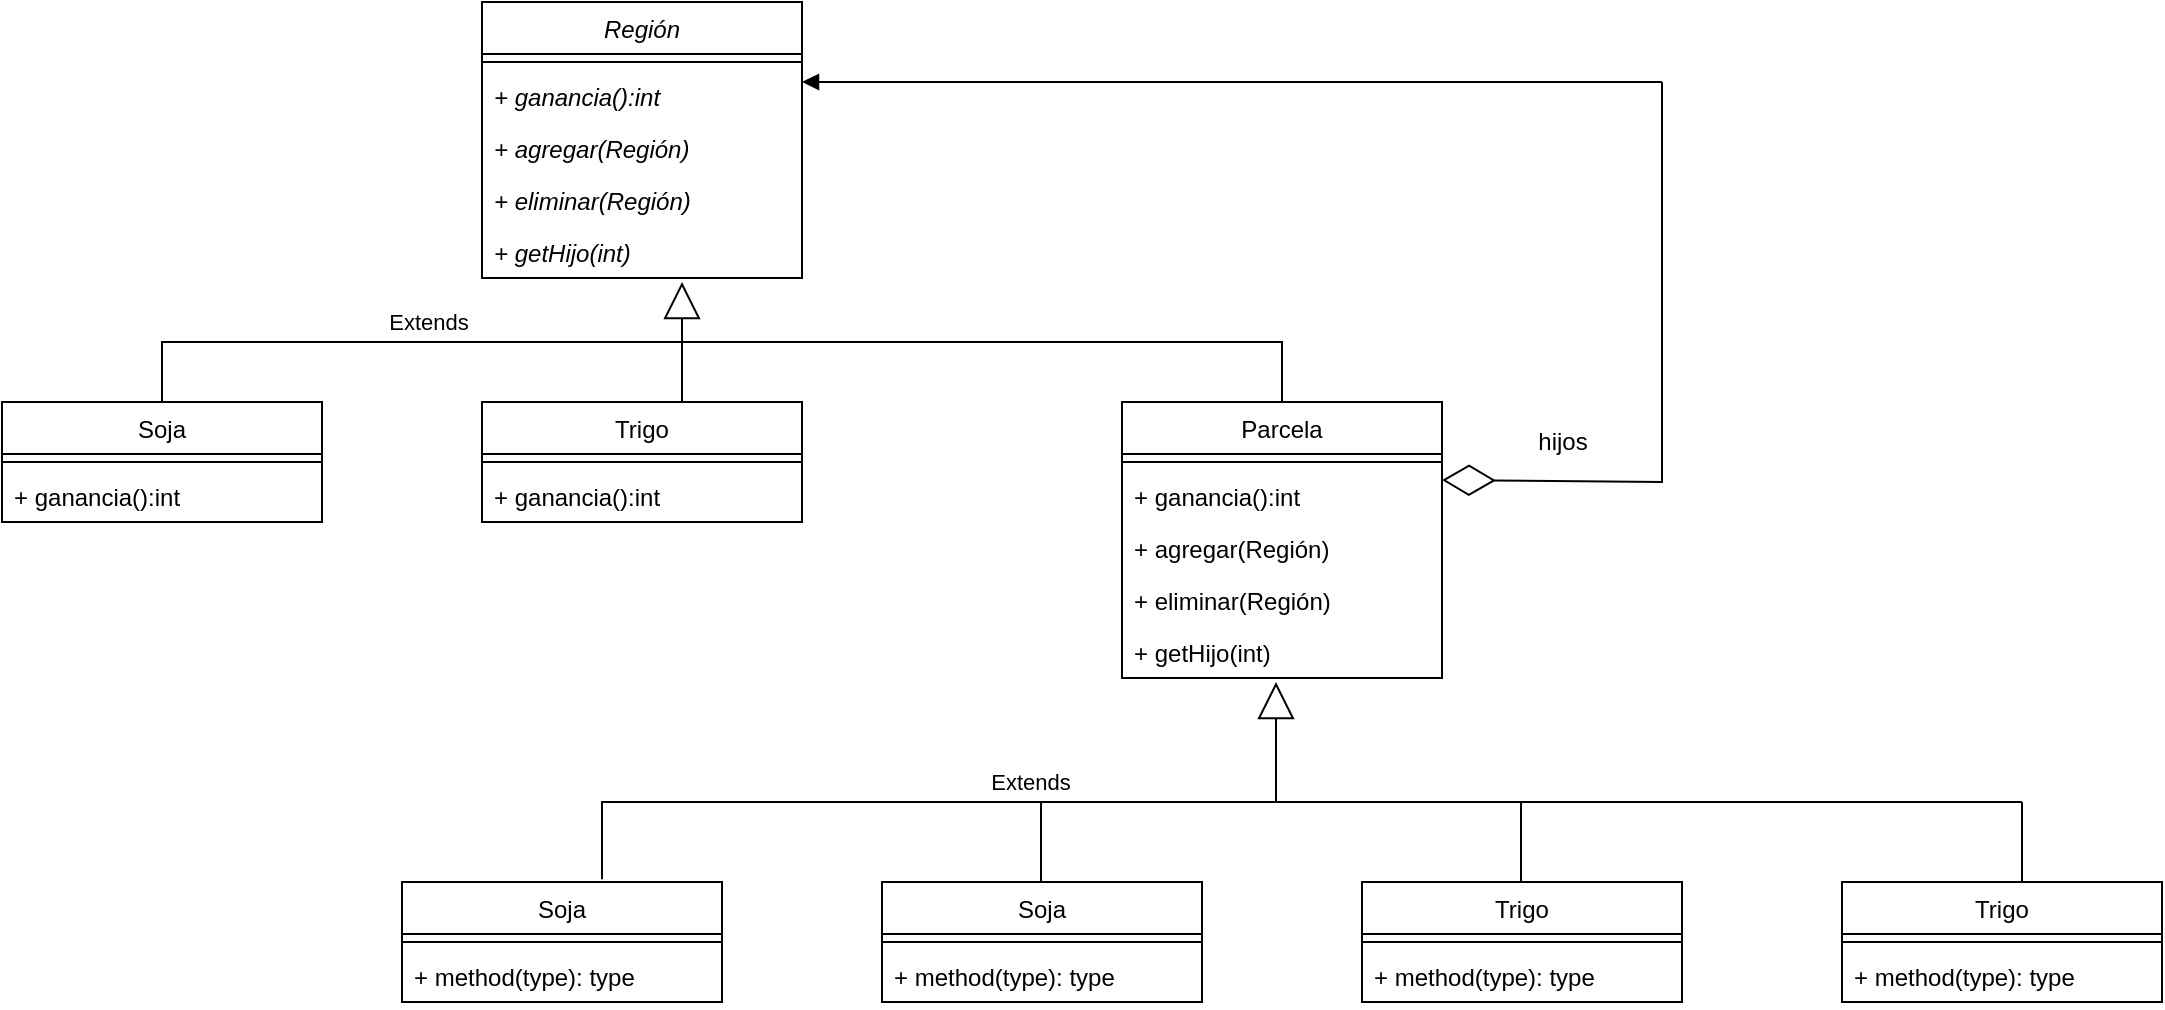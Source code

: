 <mxfile version="20.4.0" type="github">
  <diagram id="C5RBs43oDa-KdzZeNtuy" name="Page-1">
    <mxGraphModel dx="1240" dy="643" grid="1" gridSize="10" guides="1" tooltips="1" connect="1" arrows="1" fold="1" page="1" pageScale="1" pageWidth="827" pageHeight="1169" math="0" shadow="0">
      <root>
        <mxCell id="WIyWlLk6GJQsqaUBKTNV-0" />
        <mxCell id="WIyWlLk6GJQsqaUBKTNV-1" parent="WIyWlLk6GJQsqaUBKTNV-0" />
        <mxCell id="POkYeywjtGOvQX3Wc1Kp-1" value="Región" style="swimlane;fontStyle=2;align=center;verticalAlign=top;childLayout=stackLayout;horizontal=1;startSize=26;horizontalStack=0;resizeParent=1;resizeParentMax=0;resizeLast=0;collapsible=1;marginBottom=0;" vertex="1" parent="WIyWlLk6GJQsqaUBKTNV-1">
          <mxGeometry x="280" width="160" height="138" as="geometry" />
        </mxCell>
        <mxCell id="POkYeywjtGOvQX3Wc1Kp-3" value="" style="line;strokeWidth=1;fillColor=none;align=left;verticalAlign=middle;spacingTop=-1;spacingLeft=3;spacingRight=3;rotatable=0;labelPosition=right;points=[];portConstraint=eastwest;strokeColor=inherit;" vertex="1" parent="POkYeywjtGOvQX3Wc1Kp-1">
          <mxGeometry y="26" width="160" height="8" as="geometry" />
        </mxCell>
        <mxCell id="POkYeywjtGOvQX3Wc1Kp-4" value="+ ganancia():int" style="text;strokeColor=none;fillColor=none;align=left;verticalAlign=top;spacingLeft=4;spacingRight=4;overflow=hidden;rotatable=0;points=[[0,0.5],[1,0.5]];portConstraint=eastwest;fontStyle=2" vertex="1" parent="POkYeywjtGOvQX3Wc1Kp-1">
          <mxGeometry y="34" width="160" height="26" as="geometry" />
        </mxCell>
        <mxCell id="POkYeywjtGOvQX3Wc1Kp-59" value="+ agregar(Región)" style="text;strokeColor=none;fillColor=none;align=left;verticalAlign=top;spacingLeft=4;spacingRight=4;overflow=hidden;rotatable=0;points=[[0,0.5],[1,0.5]];portConstraint=eastwest;fontStyle=2" vertex="1" parent="POkYeywjtGOvQX3Wc1Kp-1">
          <mxGeometry y="60" width="160" height="26" as="geometry" />
        </mxCell>
        <mxCell id="POkYeywjtGOvQX3Wc1Kp-60" value="+ eliminar(Región)" style="text;strokeColor=none;fillColor=none;align=left;verticalAlign=top;spacingLeft=4;spacingRight=4;overflow=hidden;rotatable=0;points=[[0,0.5],[1,0.5]];portConstraint=eastwest;fontStyle=2" vertex="1" parent="POkYeywjtGOvQX3Wc1Kp-1">
          <mxGeometry y="86" width="160" height="26" as="geometry" />
        </mxCell>
        <mxCell id="POkYeywjtGOvQX3Wc1Kp-66" value="+ getHijo(int)" style="text;strokeColor=none;fillColor=none;align=left;verticalAlign=top;spacingLeft=4;spacingRight=4;overflow=hidden;rotatable=0;points=[[0,0.5],[1,0.5]];portConstraint=eastwest;fontStyle=2" vertex="1" parent="POkYeywjtGOvQX3Wc1Kp-1">
          <mxGeometry y="112" width="160" height="26" as="geometry" />
        </mxCell>
        <mxCell id="POkYeywjtGOvQX3Wc1Kp-5" value="Soja" style="swimlane;fontStyle=0;align=center;verticalAlign=top;childLayout=stackLayout;horizontal=1;startSize=26;horizontalStack=0;resizeParent=1;resizeParentMax=0;resizeLast=0;collapsible=1;marginBottom=0;" vertex="1" parent="WIyWlLk6GJQsqaUBKTNV-1">
          <mxGeometry x="40" y="200" width="160" height="60" as="geometry" />
        </mxCell>
        <mxCell id="POkYeywjtGOvQX3Wc1Kp-7" value="" style="line;strokeWidth=1;fillColor=none;align=left;verticalAlign=middle;spacingTop=-1;spacingLeft=3;spacingRight=3;rotatable=0;labelPosition=right;points=[];portConstraint=eastwest;strokeColor=inherit;" vertex="1" parent="POkYeywjtGOvQX3Wc1Kp-5">
          <mxGeometry y="26" width="160" height="8" as="geometry" />
        </mxCell>
        <mxCell id="POkYeywjtGOvQX3Wc1Kp-61" value="+ ganancia():int" style="text;strokeColor=none;fillColor=none;align=left;verticalAlign=top;spacingLeft=4;spacingRight=4;overflow=hidden;rotatable=0;points=[[0,0.5],[1,0.5]];portConstraint=eastwest;fontStyle=0" vertex="1" parent="POkYeywjtGOvQX3Wc1Kp-5">
          <mxGeometry y="34" width="160" height="26" as="geometry" />
        </mxCell>
        <mxCell id="POkYeywjtGOvQX3Wc1Kp-9" value="Trigo" style="swimlane;fontStyle=0;align=center;verticalAlign=top;childLayout=stackLayout;horizontal=1;startSize=26;horizontalStack=0;resizeParent=1;resizeParentMax=0;resizeLast=0;collapsible=1;marginBottom=0;" vertex="1" parent="WIyWlLk6GJQsqaUBKTNV-1">
          <mxGeometry x="280" y="200" width="160" height="60" as="geometry" />
        </mxCell>
        <mxCell id="POkYeywjtGOvQX3Wc1Kp-11" value="" style="line;strokeWidth=1;fillColor=none;align=left;verticalAlign=middle;spacingTop=-1;spacingLeft=3;spacingRight=3;rotatable=0;labelPosition=right;points=[];portConstraint=eastwest;strokeColor=inherit;" vertex="1" parent="POkYeywjtGOvQX3Wc1Kp-9">
          <mxGeometry y="26" width="160" height="8" as="geometry" />
        </mxCell>
        <mxCell id="POkYeywjtGOvQX3Wc1Kp-62" value="+ ganancia():int" style="text;strokeColor=none;fillColor=none;align=left;verticalAlign=top;spacingLeft=4;spacingRight=4;overflow=hidden;rotatable=0;points=[[0,0.5],[1,0.5]];portConstraint=eastwest;fontStyle=0" vertex="1" parent="POkYeywjtGOvQX3Wc1Kp-9">
          <mxGeometry y="34" width="160" height="26" as="geometry" />
        </mxCell>
        <mxCell id="POkYeywjtGOvQX3Wc1Kp-13" value="Parcela" style="swimlane;fontStyle=0;align=center;verticalAlign=top;childLayout=stackLayout;horizontal=1;startSize=26;horizontalStack=0;resizeParent=1;resizeParentMax=0;resizeLast=0;collapsible=1;marginBottom=0;" vertex="1" parent="WIyWlLk6GJQsqaUBKTNV-1">
          <mxGeometry x="600" y="200" width="160" height="138" as="geometry" />
        </mxCell>
        <mxCell id="POkYeywjtGOvQX3Wc1Kp-15" value="" style="line;strokeWidth=1;fillColor=none;align=left;verticalAlign=middle;spacingTop=-1;spacingLeft=3;spacingRight=3;rotatable=0;labelPosition=right;points=[];portConstraint=eastwest;strokeColor=inherit;" vertex="1" parent="POkYeywjtGOvQX3Wc1Kp-13">
          <mxGeometry y="26" width="160" height="8" as="geometry" />
        </mxCell>
        <mxCell id="POkYeywjtGOvQX3Wc1Kp-63" value="+ ganancia():int" style="text;strokeColor=none;fillColor=none;align=left;verticalAlign=top;spacingLeft=4;spacingRight=4;overflow=hidden;rotatable=0;points=[[0,0.5],[1,0.5]];portConstraint=eastwest;fontStyle=0" vertex="1" parent="POkYeywjtGOvQX3Wc1Kp-13">
          <mxGeometry y="34" width="160" height="26" as="geometry" />
        </mxCell>
        <mxCell id="POkYeywjtGOvQX3Wc1Kp-64" value="+ agregar(Región)" style="text;strokeColor=none;fillColor=none;align=left;verticalAlign=top;spacingLeft=4;spacingRight=4;overflow=hidden;rotatable=0;points=[[0,0.5],[1,0.5]];portConstraint=eastwest;fontStyle=0" vertex="1" parent="POkYeywjtGOvQX3Wc1Kp-13">
          <mxGeometry y="60" width="160" height="26" as="geometry" />
        </mxCell>
        <mxCell id="POkYeywjtGOvQX3Wc1Kp-67" value="+ eliminar(Región)" style="text;strokeColor=none;fillColor=none;align=left;verticalAlign=top;spacingLeft=4;spacingRight=4;overflow=hidden;rotatable=0;points=[[0,0.5],[1,0.5]];portConstraint=eastwest;fontStyle=0" vertex="1" parent="POkYeywjtGOvQX3Wc1Kp-13">
          <mxGeometry y="86" width="160" height="26" as="geometry" />
        </mxCell>
        <mxCell id="POkYeywjtGOvQX3Wc1Kp-65" value="+ getHijo(int)" style="text;strokeColor=none;fillColor=none;align=left;verticalAlign=top;spacingLeft=4;spacingRight=4;overflow=hidden;rotatable=0;points=[[0,0.5],[1,0.5]];portConstraint=eastwest;fontStyle=0" vertex="1" parent="POkYeywjtGOvQX3Wc1Kp-13">
          <mxGeometry y="112" width="160" height="26" as="geometry" />
        </mxCell>
        <mxCell id="POkYeywjtGOvQX3Wc1Kp-21" value="Soja" style="swimlane;fontStyle=0;align=center;verticalAlign=top;childLayout=stackLayout;horizontal=1;startSize=26;horizontalStack=0;resizeParent=1;resizeParentMax=0;resizeLast=0;collapsible=1;marginBottom=0;" vertex="1" parent="WIyWlLk6GJQsqaUBKTNV-1">
          <mxGeometry x="240" y="440" width="160" height="60" as="geometry" />
        </mxCell>
        <mxCell id="POkYeywjtGOvQX3Wc1Kp-23" value="" style="line;strokeWidth=1;fillColor=none;align=left;verticalAlign=middle;spacingTop=-1;spacingLeft=3;spacingRight=3;rotatable=0;labelPosition=right;points=[];portConstraint=eastwest;strokeColor=inherit;" vertex="1" parent="POkYeywjtGOvQX3Wc1Kp-21">
          <mxGeometry y="26" width="160" height="8" as="geometry" />
        </mxCell>
        <mxCell id="POkYeywjtGOvQX3Wc1Kp-24" value="+ method(type): type" style="text;strokeColor=none;fillColor=none;align=left;verticalAlign=top;spacingLeft=4;spacingRight=4;overflow=hidden;rotatable=0;points=[[0,0.5],[1,0.5]];portConstraint=eastwest;" vertex="1" parent="POkYeywjtGOvQX3Wc1Kp-21">
          <mxGeometry y="34" width="160" height="26" as="geometry" />
        </mxCell>
        <mxCell id="POkYeywjtGOvQX3Wc1Kp-25" value="Soja" style="swimlane;fontStyle=0;align=center;verticalAlign=top;childLayout=stackLayout;horizontal=1;startSize=26;horizontalStack=0;resizeParent=1;resizeParentMax=0;resizeLast=0;collapsible=1;marginBottom=0;" vertex="1" parent="WIyWlLk6GJQsqaUBKTNV-1">
          <mxGeometry x="480" y="440" width="160" height="60" as="geometry" />
        </mxCell>
        <mxCell id="POkYeywjtGOvQX3Wc1Kp-27" value="" style="line;strokeWidth=1;fillColor=none;align=left;verticalAlign=middle;spacingTop=-1;spacingLeft=3;spacingRight=3;rotatable=0;labelPosition=right;points=[];portConstraint=eastwest;strokeColor=inherit;" vertex="1" parent="POkYeywjtGOvQX3Wc1Kp-25">
          <mxGeometry y="26" width="160" height="8" as="geometry" />
        </mxCell>
        <mxCell id="POkYeywjtGOvQX3Wc1Kp-28" value="+ method(type): type" style="text;strokeColor=none;fillColor=none;align=left;verticalAlign=top;spacingLeft=4;spacingRight=4;overflow=hidden;rotatable=0;points=[[0,0.5],[1,0.5]];portConstraint=eastwest;" vertex="1" parent="POkYeywjtGOvQX3Wc1Kp-25">
          <mxGeometry y="34" width="160" height="26" as="geometry" />
        </mxCell>
        <mxCell id="POkYeywjtGOvQX3Wc1Kp-29" value="Trigo" style="swimlane;fontStyle=0;align=center;verticalAlign=top;childLayout=stackLayout;horizontal=1;startSize=26;horizontalStack=0;resizeParent=1;resizeParentMax=0;resizeLast=0;collapsible=1;marginBottom=0;" vertex="1" parent="WIyWlLk6GJQsqaUBKTNV-1">
          <mxGeometry x="720" y="440" width="160" height="60" as="geometry" />
        </mxCell>
        <mxCell id="POkYeywjtGOvQX3Wc1Kp-31" value="" style="line;strokeWidth=1;fillColor=none;align=left;verticalAlign=middle;spacingTop=-1;spacingLeft=3;spacingRight=3;rotatable=0;labelPosition=right;points=[];portConstraint=eastwest;strokeColor=inherit;" vertex="1" parent="POkYeywjtGOvQX3Wc1Kp-29">
          <mxGeometry y="26" width="160" height="8" as="geometry" />
        </mxCell>
        <mxCell id="POkYeywjtGOvQX3Wc1Kp-32" value="+ method(type): type" style="text;strokeColor=none;fillColor=none;align=left;verticalAlign=top;spacingLeft=4;spacingRight=4;overflow=hidden;rotatable=0;points=[[0,0.5],[1,0.5]];portConstraint=eastwest;" vertex="1" parent="POkYeywjtGOvQX3Wc1Kp-29">
          <mxGeometry y="34" width="160" height="26" as="geometry" />
        </mxCell>
        <mxCell id="POkYeywjtGOvQX3Wc1Kp-33" value="Trigo" style="swimlane;fontStyle=0;align=center;verticalAlign=top;childLayout=stackLayout;horizontal=1;startSize=26;horizontalStack=0;resizeParent=1;resizeParentMax=0;resizeLast=0;collapsible=1;marginBottom=0;" vertex="1" parent="WIyWlLk6GJQsqaUBKTNV-1">
          <mxGeometry x="960" y="440" width="160" height="60" as="geometry" />
        </mxCell>
        <mxCell id="POkYeywjtGOvQX3Wc1Kp-35" value="" style="line;strokeWidth=1;fillColor=none;align=left;verticalAlign=middle;spacingTop=-1;spacingLeft=3;spacingRight=3;rotatable=0;labelPosition=right;points=[];portConstraint=eastwest;strokeColor=inherit;" vertex="1" parent="POkYeywjtGOvQX3Wc1Kp-33">
          <mxGeometry y="26" width="160" height="8" as="geometry" />
        </mxCell>
        <mxCell id="POkYeywjtGOvQX3Wc1Kp-36" value="+ method(type): type" style="text;strokeColor=none;fillColor=none;align=left;verticalAlign=top;spacingLeft=4;spacingRight=4;overflow=hidden;rotatable=0;points=[[0,0.5],[1,0.5]];portConstraint=eastwest;" vertex="1" parent="POkYeywjtGOvQX3Wc1Kp-33">
          <mxGeometry y="34" width="160" height="26" as="geometry" />
        </mxCell>
        <mxCell id="POkYeywjtGOvQX3Wc1Kp-37" value="Extends" style="endArrow=block;endSize=16;endFill=0;html=1;rounded=0;exitX=0.625;exitY=-0.023;exitDx=0;exitDy=0;exitPerimeter=0;" edge="1" parent="WIyWlLk6GJQsqaUBKTNV-1" source="POkYeywjtGOvQX3Wc1Kp-21">
          <mxGeometry x="0.16" y="10" width="160" relative="1" as="geometry">
            <mxPoint x="340" y="350" as="sourcePoint" />
            <mxPoint x="677" y="340" as="targetPoint" />
            <Array as="points">
              <mxPoint x="340" y="400" />
              <mxPoint x="550" y="400" />
              <mxPoint x="677" y="400" />
            </Array>
            <mxPoint as="offset" />
          </mxGeometry>
        </mxCell>
        <mxCell id="POkYeywjtGOvQX3Wc1Kp-39" value="" style="endArrow=none;html=1;edgeStyle=orthogonalEdgeStyle;rounded=0;" edge="1" parent="WIyWlLk6GJQsqaUBKTNV-1">
          <mxGeometry relative="1" as="geometry">
            <mxPoint x="670" y="400" as="sourcePoint" />
            <mxPoint x="1050" y="400" as="targetPoint" />
            <Array as="points">
              <mxPoint x="770" y="400" />
              <mxPoint x="770" y="400" />
            </Array>
          </mxGeometry>
        </mxCell>
        <mxCell id="POkYeywjtGOvQX3Wc1Kp-45" value="" style="endArrow=none;html=1;edgeStyle=orthogonalEdgeStyle;rounded=0;" edge="1" parent="WIyWlLk6GJQsqaUBKTNV-1">
          <mxGeometry relative="1" as="geometry">
            <mxPoint x="559.5" y="400" as="sourcePoint" />
            <mxPoint x="559.5" y="440" as="targetPoint" />
            <Array as="points">
              <mxPoint x="559.5" y="410" />
              <mxPoint x="559.5" y="410" />
            </Array>
          </mxGeometry>
        </mxCell>
        <mxCell id="POkYeywjtGOvQX3Wc1Kp-48" value="" style="endArrow=none;html=1;edgeStyle=orthogonalEdgeStyle;rounded=0;" edge="1" parent="WIyWlLk6GJQsqaUBKTNV-1">
          <mxGeometry relative="1" as="geometry">
            <mxPoint x="799.5" y="400" as="sourcePoint" />
            <mxPoint x="799.5" y="440" as="targetPoint" />
            <Array as="points">
              <mxPoint x="799.5" y="410" />
              <mxPoint x="799.5" y="410" />
            </Array>
          </mxGeometry>
        </mxCell>
        <mxCell id="POkYeywjtGOvQX3Wc1Kp-49" value="" style="endArrow=none;html=1;edgeStyle=orthogonalEdgeStyle;rounded=0;" edge="1" parent="WIyWlLk6GJQsqaUBKTNV-1">
          <mxGeometry relative="1" as="geometry">
            <mxPoint x="1050" y="400" as="sourcePoint" />
            <mxPoint x="1050" y="440" as="targetPoint" />
            <Array as="points">
              <mxPoint x="1050" y="410" />
              <mxPoint x="1050" y="410" />
            </Array>
          </mxGeometry>
        </mxCell>
        <mxCell id="POkYeywjtGOvQX3Wc1Kp-50" value="" style="endArrow=diamondThin;endFill=0;endSize=24;html=1;rounded=0;entryX=1;entryY=0.5;entryDx=0;entryDy=0;" edge="1" parent="WIyWlLk6GJQsqaUBKTNV-1">
          <mxGeometry width="160" relative="1" as="geometry">
            <mxPoint x="870" y="50" as="sourcePoint" />
            <mxPoint x="760" y="239" as="targetPoint" />
            <Array as="points">
              <mxPoint x="870" y="40" />
              <mxPoint x="870" y="50" />
              <mxPoint x="870" y="240" />
            </Array>
          </mxGeometry>
        </mxCell>
        <mxCell id="POkYeywjtGOvQX3Wc1Kp-53" value="" style="html=1;verticalAlign=bottom;endArrow=block;rounded=0;" edge="1" parent="WIyWlLk6GJQsqaUBKTNV-1">
          <mxGeometry width="80" relative="1" as="geometry">
            <mxPoint x="870" y="40" as="sourcePoint" />
            <mxPoint x="440" y="40" as="targetPoint" />
          </mxGeometry>
        </mxCell>
        <mxCell id="POkYeywjtGOvQX3Wc1Kp-54" value="Extends" style="endArrow=block;endSize=16;endFill=0;html=1;rounded=0;exitX=0.5;exitY=0;exitDx=0;exitDy=0;" edge="1" parent="WIyWlLk6GJQsqaUBKTNV-1" source="POkYeywjtGOvQX3Wc1Kp-5">
          <mxGeometry x="0.018" y="10" width="160" relative="1" as="geometry">
            <mxPoint x="220" y="130" as="sourcePoint" />
            <mxPoint x="380" y="140" as="targetPoint" />
            <Array as="points">
              <mxPoint x="120" y="170" />
              <mxPoint x="260" y="170" />
              <mxPoint x="380" y="170" />
            </Array>
            <mxPoint as="offset" />
          </mxGeometry>
        </mxCell>
        <mxCell id="POkYeywjtGOvQX3Wc1Kp-55" value="" style="endArrow=none;html=1;edgeStyle=orthogonalEdgeStyle;rounded=0;" edge="1" parent="WIyWlLk6GJQsqaUBKTNV-1">
          <mxGeometry relative="1" as="geometry">
            <mxPoint x="380" y="170" as="sourcePoint" />
            <mxPoint x="680" y="200" as="targetPoint" />
            <Array as="points">
              <mxPoint x="680" y="170" />
            </Array>
          </mxGeometry>
        </mxCell>
        <mxCell id="POkYeywjtGOvQX3Wc1Kp-58" value="" style="endArrow=none;html=1;edgeStyle=orthogonalEdgeStyle;rounded=0;" edge="1" parent="WIyWlLk6GJQsqaUBKTNV-1">
          <mxGeometry relative="1" as="geometry">
            <mxPoint x="380" y="160" as="sourcePoint" />
            <mxPoint x="380" y="200" as="targetPoint" />
            <Array as="points">
              <mxPoint x="380" y="170" />
              <mxPoint x="380" y="170" />
            </Array>
          </mxGeometry>
        </mxCell>
        <mxCell id="POkYeywjtGOvQX3Wc1Kp-68" value="hijos" style="text;html=1;align=center;verticalAlign=middle;resizable=0;points=[];autosize=1;strokeColor=none;fillColor=none;" vertex="1" parent="WIyWlLk6GJQsqaUBKTNV-1">
          <mxGeometry x="795" y="205" width="50" height="30" as="geometry" />
        </mxCell>
      </root>
    </mxGraphModel>
  </diagram>
</mxfile>
